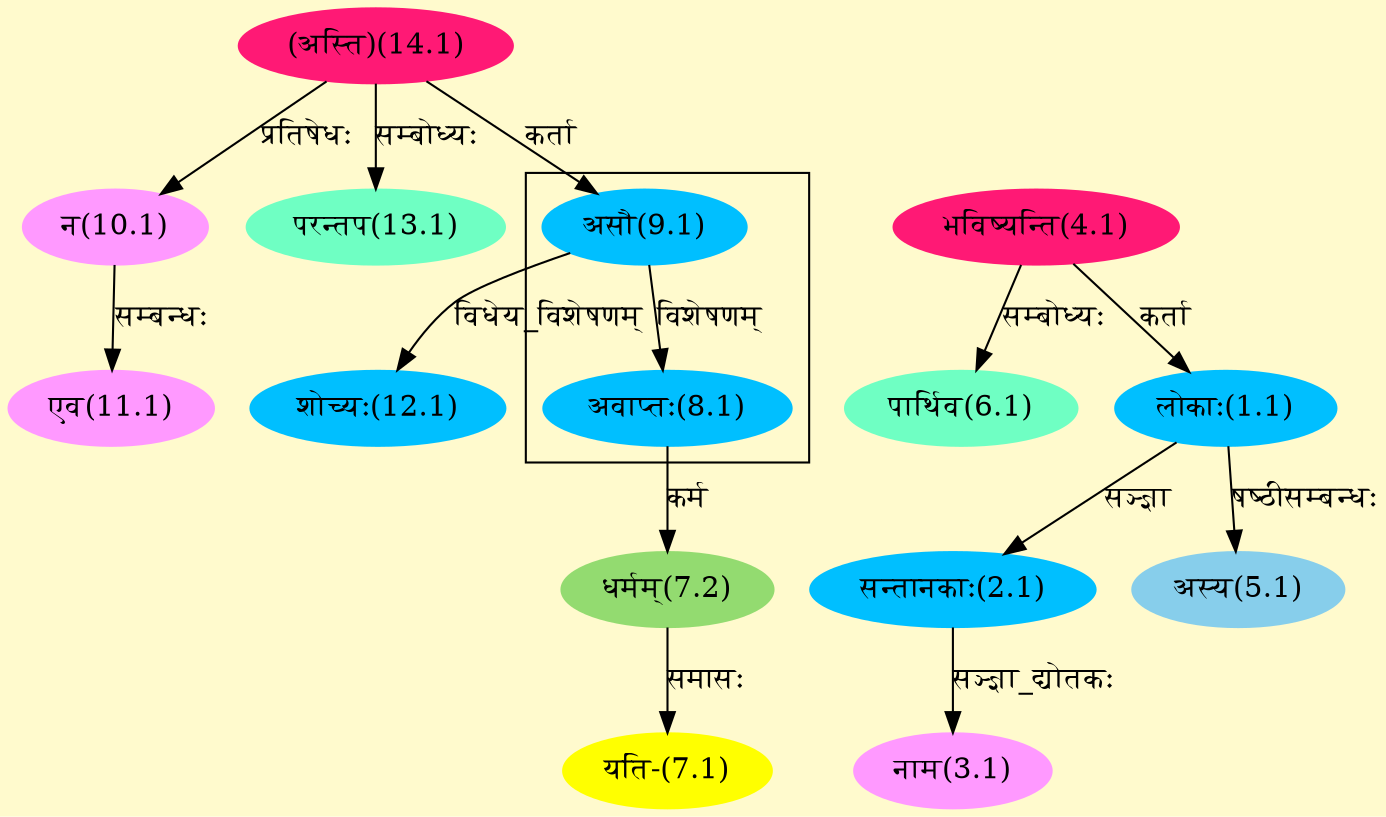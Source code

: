 digraph G{
rankdir=BT;
 compound=true;
 bgcolor="lemonchiffon1";

subgraph cluster_1{
Node8_1 [style=filled, color="#00BFFF" label = "अवाप्तः(8.1)"]
Node9_1 [style=filled, color="#00BFFF" label = "असौ(9.1)"]

}
Node1_1 [style=filled, color="#00BFFF" label = "लोकाः(1.1)"]
Node4_1 [style=filled, color="#FF1975" label = "भविष्यन्ति(4.1)"]
Node2_1 [style=filled, color="#00BFFF" label = "सन्तानकाः(2.1)"]
Node3_1 [style=filled, color="#FF99FF" label = "नाम(3.1)"]
Node5_1 [style=filled, color="#87CEEB" label = "अस्य(5.1)"]
Node6_1 [style=filled, color="#6FFFC3" label = "पार्थिव(6.1)"]
Node7_1 [style=filled, color="#FFFF00" label = "यति-(7.1)"]
Node7_2 [style=filled, color="#93DB70" label = "धर्मम्(7.2)"]
Node8_1 [style=filled, color="#00BFFF" label = "अवाप्तः(8.1)"]
Node9_1 [style=filled, color="#00BFFF" label = "असौ(9.1)"]
Node14_1 [style=filled, color="#FF1975" label = "(अस्ति)(14.1)"]
Node10_1 [style=filled, color="#FF99FF" label = "न(10.1)"]
Node11_1 [style=filled, color="#FF99FF" label = "एव(11.1)"]
Node12_1 [style=filled, color="#00BFFF" label = "शोच्यः(12.1)"]
Node13_1 [style=filled, color="#6FFFC3" label = "परन्तप(13.1)"]
/* Start of Relations section */

Node1_1 -> Node4_1 [  label="कर्ता"  dir="back" ]
Node2_1 -> Node1_1 [  label="सञ्ज्ञा"  dir="back" ]
Node3_1 -> Node2_1 [  label="सञ्ज्ञा_द्योतकः"  dir="back" ]
Node5_1 -> Node1_1 [  label="षष्ठीसम्बन्धः"  dir="back" ]
Node6_1 -> Node4_1 [  label="सम्बोध्यः"  dir="back" ]
Node7_1 -> Node7_2 [  label="समासः"  dir="back" ]
Node7_2 -> Node8_1 [  label="कर्म"  dir="back" ]
Node8_1 -> Node9_1 [  label="विशेषणम्"  dir="back" ]
Node9_1 -> Node14_1 [  label="कर्ता"  dir="back" ]
Node10_1 -> Node14_1 [  label="प्रतिषेधः"  dir="back" ]
Node11_1 -> Node10_1 [  label="सम्बन्धः"  dir="back" ]
Node12_1 -> Node9_1 [  label="विधेय_विशेषणम्"  dir="back" ]
Node13_1 -> Node14_1 [  label="सम्बोध्यः"  dir="back" ]
}
